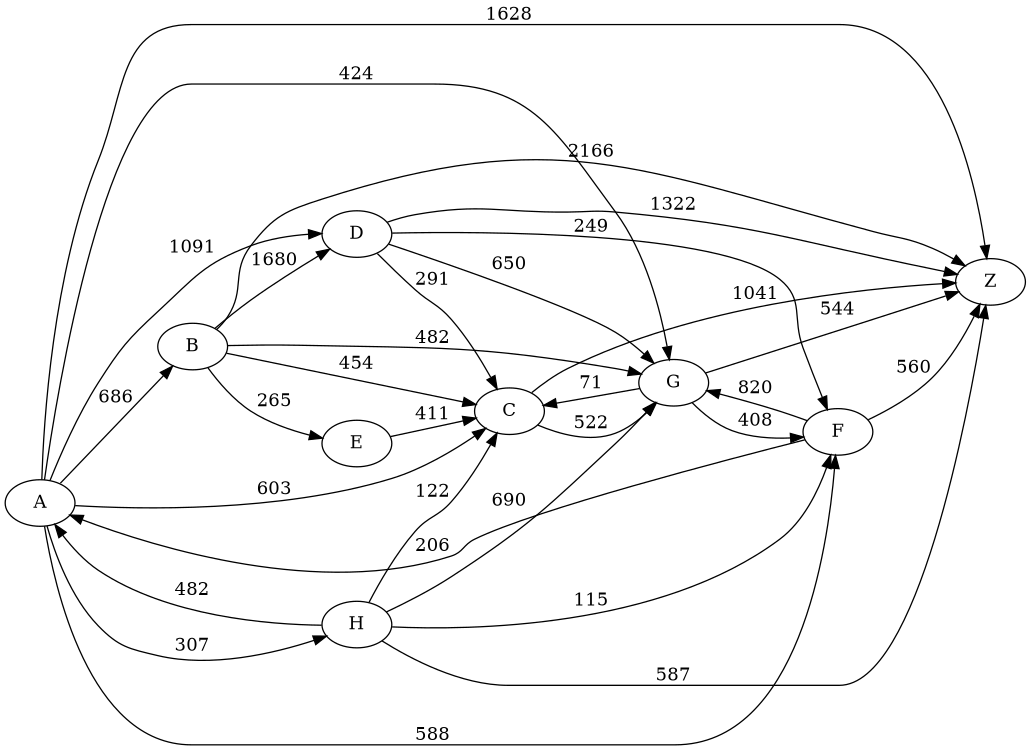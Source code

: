 digraph G {
	rankdir=LR size="8,5"
	A
	Z
	A -> Z [label=1628]
	A
	C
	A -> C [label=603]
	A
	B
	A -> B [label=686]
	A
	G
	A -> G [label=424]
	A
	F
	A -> F [label=588]
	A
	H
	A -> H [label=307]
	A
	D
	A -> D [label=1091]
	C
	Z
	C -> Z [label=1041]
	C
	G
	C -> G [label=522]
	B
	G
	B -> G [label=482]
	B
	Z
	B -> Z [label=2166]
	B
	C
	B -> C [label=454]
	B
	D
	B -> D [label=1680]
	B
	E
	B -> E [label=265]
	G
	C
	G -> C [label=71]
	G
	Z
	G -> Z [label=544]
	G
	F
	G -> F [label=408]
	F
	G
	F -> G [label=820]
	F
	A
	F -> A [label=206]
	F
	Z
	F -> Z [label=560]
	H
	Z
	H -> Z [label=587]
	H
	A
	H -> A [label=482]
	H
	C
	H -> C [label=122]
	H
	G
	H -> G [label=690]
	H
	F
	H -> F [label=115]
	D
	Z
	D -> Z [label=1322]
	D
	G
	D -> G [label=650]
	D
	C
	D -> C [label=291]
	D
	F
	D -> F [label=249]
	E
	C
	E -> C [label=411]
}
